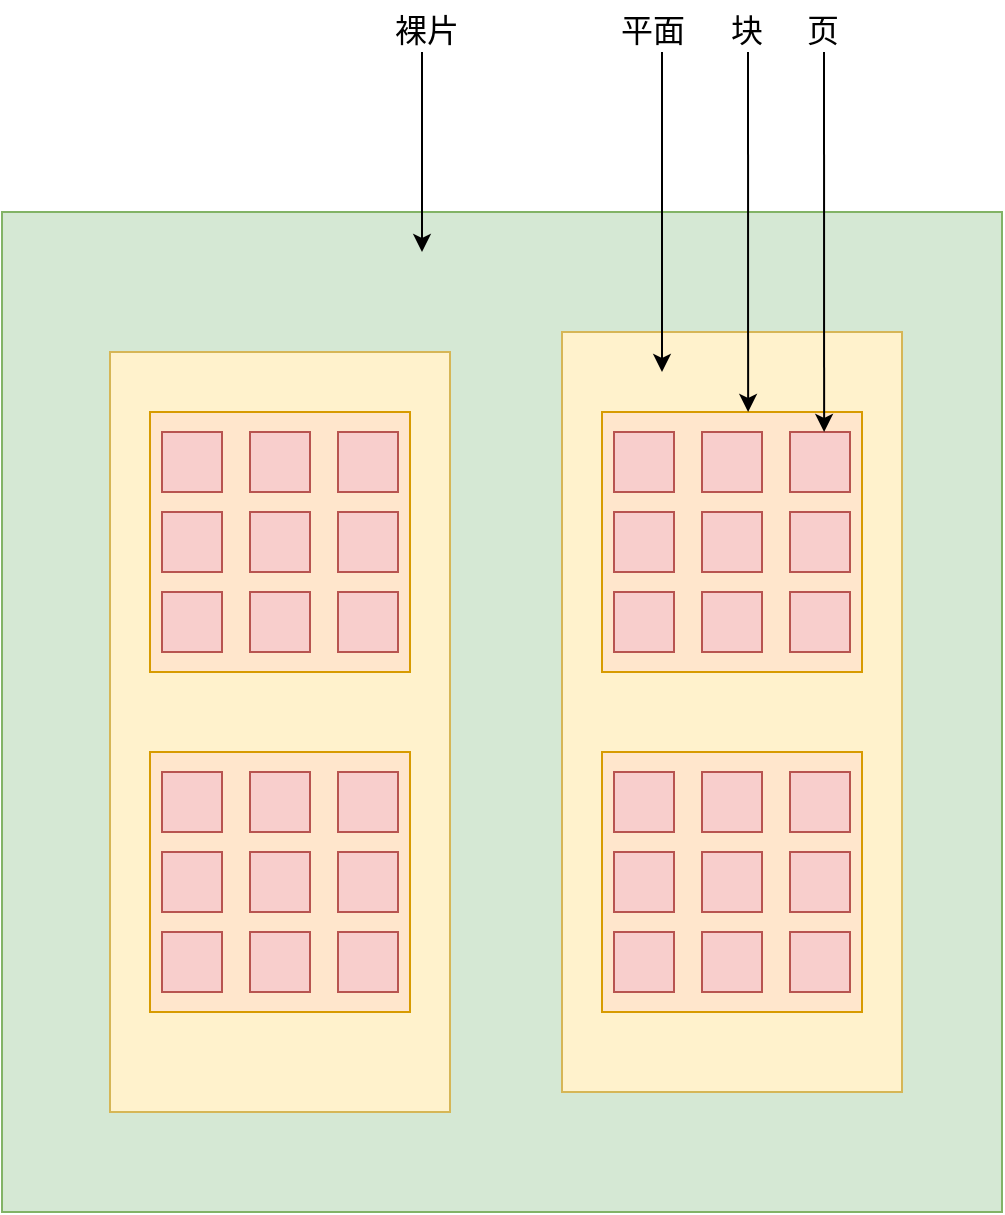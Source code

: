 <mxfile version="26.1.3">
  <diagram name="第 1 页" id="Sh6y62a-F3bQl_kos-TJ">
    <mxGraphModel dx="1434" dy="746" grid="1" gridSize="10" guides="1" tooltips="1" connect="1" arrows="1" fold="1" page="1" pageScale="1" pageWidth="827" pageHeight="1169" math="0" shadow="0">
      <root>
        <mxCell id="0" />
        <mxCell id="1" parent="0" />
        <mxCell id="22xPlW7fjowRlKvSKREV-1" value="" style="whiteSpace=wrap;html=1;aspect=fixed;fillColor=#d5e8d4;strokeColor=#82b366;fontSize=16;" vertex="1" parent="1">
          <mxGeometry x="260" y="160" width="500" height="500" as="geometry" />
        </mxCell>
        <mxCell id="22xPlW7fjowRlKvSKREV-2" value="" style="endArrow=classic;html=1;rounded=0;fontSize=16;" edge="1" parent="1">
          <mxGeometry width="50" height="50" relative="1" as="geometry">
            <mxPoint x="470" y="80" as="sourcePoint" />
            <mxPoint x="470" y="180" as="targetPoint" />
          </mxGeometry>
        </mxCell>
        <mxCell id="22xPlW7fjowRlKvSKREV-3" value="裸片" style="text;html=1;align=center;verticalAlign=middle;resizable=0;points=[];autosize=1;strokeColor=none;fillColor=none;fontSize=16;" vertex="1" parent="1">
          <mxGeometry x="442" y="54" width="60" height="30" as="geometry" />
        </mxCell>
        <mxCell id="22xPlW7fjowRlKvSKREV-4" value="" style="whiteSpace=wrap;html=1;fillColor=#fff2cc;strokeColor=#d6b656;fontSize=16;" vertex="1" parent="1">
          <mxGeometry x="314" y="230" width="170" height="380" as="geometry" />
        </mxCell>
        <mxCell id="22xPlW7fjowRlKvSKREV-5" value="" style="whiteSpace=wrap;html=1;fillColor=#fff2cc;strokeColor=#d6b656;fontSize=16;" vertex="1" parent="1">
          <mxGeometry x="540" y="220" width="170" height="380" as="geometry" />
        </mxCell>
        <mxCell id="22xPlW7fjowRlKvSKREV-6" value="" style="endArrow=classic;html=1;rounded=0;fontSize=16;" edge="1" parent="1">
          <mxGeometry width="50" height="50" relative="1" as="geometry">
            <mxPoint x="590" y="80" as="sourcePoint" />
            <mxPoint x="590" y="240" as="targetPoint" />
          </mxGeometry>
        </mxCell>
        <mxCell id="22xPlW7fjowRlKvSKREV-7" value="平面" style="text;html=1;align=center;verticalAlign=middle;resizable=0;points=[];autosize=1;strokeColor=none;fillColor=none;fontSize=16;" vertex="1" parent="1">
          <mxGeometry x="555" y="54" width="60" height="30" as="geometry" />
        </mxCell>
        <mxCell id="22xPlW7fjowRlKvSKREV-21" value="" style="group;fontSize=16;" vertex="1" connectable="0" parent="1">
          <mxGeometry x="334" y="260" width="130" height="130" as="geometry" />
        </mxCell>
        <mxCell id="22xPlW7fjowRlKvSKREV-8" value="" style="whiteSpace=wrap;html=1;aspect=fixed;fillColor=#ffe6cc;strokeColor=#d79b00;fontSize=16;" vertex="1" parent="22xPlW7fjowRlKvSKREV-21">
          <mxGeometry width="130" height="130" as="geometry" />
        </mxCell>
        <mxCell id="22xPlW7fjowRlKvSKREV-9" value="" style="whiteSpace=wrap;html=1;aspect=fixed;fillColor=#f8cecc;strokeColor=#b85450;fontSize=16;" vertex="1" parent="22xPlW7fjowRlKvSKREV-21">
          <mxGeometry x="6" y="10" width="30" height="30" as="geometry" />
        </mxCell>
        <mxCell id="22xPlW7fjowRlKvSKREV-10" value="" style="whiteSpace=wrap;html=1;aspect=fixed;fillColor=#f8cecc;strokeColor=#b85450;fontSize=16;" vertex="1" parent="22xPlW7fjowRlKvSKREV-21">
          <mxGeometry x="50" y="10" width="30" height="30" as="geometry" />
        </mxCell>
        <mxCell id="22xPlW7fjowRlKvSKREV-11" value="" style="whiteSpace=wrap;html=1;aspect=fixed;fillColor=#f8cecc;strokeColor=#b85450;fontSize=16;" vertex="1" parent="22xPlW7fjowRlKvSKREV-21">
          <mxGeometry x="94" y="10" width="30" height="30" as="geometry" />
        </mxCell>
        <mxCell id="22xPlW7fjowRlKvSKREV-13" value="" style="whiteSpace=wrap;html=1;aspect=fixed;fillColor=#f8cecc;strokeColor=#b85450;fontSize=16;" vertex="1" parent="22xPlW7fjowRlKvSKREV-21">
          <mxGeometry x="6" y="50" width="30" height="30" as="geometry" />
        </mxCell>
        <mxCell id="22xPlW7fjowRlKvSKREV-14" value="" style="whiteSpace=wrap;html=1;aspect=fixed;fillColor=#f8cecc;strokeColor=#b85450;fontSize=16;" vertex="1" parent="22xPlW7fjowRlKvSKREV-21">
          <mxGeometry x="6" y="90" width="30" height="30" as="geometry" />
        </mxCell>
        <mxCell id="22xPlW7fjowRlKvSKREV-15" value="" style="whiteSpace=wrap;html=1;aspect=fixed;fillColor=#f8cecc;strokeColor=#b85450;fontSize=16;" vertex="1" parent="22xPlW7fjowRlKvSKREV-21">
          <mxGeometry x="50" y="50" width="30" height="30" as="geometry" />
        </mxCell>
        <mxCell id="22xPlW7fjowRlKvSKREV-16" value="" style="whiteSpace=wrap;html=1;aspect=fixed;fillColor=#f8cecc;strokeColor=#b85450;fontSize=16;" vertex="1" parent="22xPlW7fjowRlKvSKREV-21">
          <mxGeometry x="50" y="90" width="30" height="30" as="geometry" />
        </mxCell>
        <mxCell id="22xPlW7fjowRlKvSKREV-17" value="" style="whiteSpace=wrap;html=1;aspect=fixed;fillColor=#f8cecc;strokeColor=#b85450;fontSize=16;" vertex="1" parent="22xPlW7fjowRlKvSKREV-21">
          <mxGeometry x="94" y="50" width="30" height="30" as="geometry" />
        </mxCell>
        <mxCell id="22xPlW7fjowRlKvSKREV-18" value="" style="whiteSpace=wrap;html=1;aspect=fixed;fillColor=#f8cecc;strokeColor=#b85450;fontSize=16;" vertex="1" parent="22xPlW7fjowRlKvSKREV-21">
          <mxGeometry x="94" y="90" width="30" height="30" as="geometry" />
        </mxCell>
        <mxCell id="22xPlW7fjowRlKvSKREV-22" value="" style="group;fontSize=16;" vertex="1" connectable="0" parent="1">
          <mxGeometry x="334" y="430" width="130" height="130" as="geometry" />
        </mxCell>
        <mxCell id="22xPlW7fjowRlKvSKREV-23" value="" style="whiteSpace=wrap;html=1;aspect=fixed;fillColor=#ffe6cc;strokeColor=#d79b00;fontSize=16;" vertex="1" parent="22xPlW7fjowRlKvSKREV-22">
          <mxGeometry width="130" height="130" as="geometry" />
        </mxCell>
        <mxCell id="22xPlW7fjowRlKvSKREV-24" value="" style="whiteSpace=wrap;html=1;aspect=fixed;fillColor=#f8cecc;strokeColor=#b85450;fontSize=16;" vertex="1" parent="22xPlW7fjowRlKvSKREV-22">
          <mxGeometry x="6" y="10" width="30" height="30" as="geometry" />
        </mxCell>
        <mxCell id="22xPlW7fjowRlKvSKREV-25" value="" style="whiteSpace=wrap;html=1;aspect=fixed;fillColor=#f8cecc;strokeColor=#b85450;fontSize=16;" vertex="1" parent="22xPlW7fjowRlKvSKREV-22">
          <mxGeometry x="50" y="10" width="30" height="30" as="geometry" />
        </mxCell>
        <mxCell id="22xPlW7fjowRlKvSKREV-26" value="" style="whiteSpace=wrap;html=1;aspect=fixed;fillColor=#f8cecc;strokeColor=#b85450;fontSize=16;" vertex="1" parent="22xPlW7fjowRlKvSKREV-22">
          <mxGeometry x="94" y="10" width="30" height="30" as="geometry" />
        </mxCell>
        <mxCell id="22xPlW7fjowRlKvSKREV-27" value="" style="whiteSpace=wrap;html=1;aspect=fixed;fillColor=#f8cecc;strokeColor=#b85450;fontSize=16;" vertex="1" parent="22xPlW7fjowRlKvSKREV-22">
          <mxGeometry x="6" y="50" width="30" height="30" as="geometry" />
        </mxCell>
        <mxCell id="22xPlW7fjowRlKvSKREV-28" value="" style="whiteSpace=wrap;html=1;aspect=fixed;fillColor=#f8cecc;strokeColor=#b85450;fontSize=16;" vertex="1" parent="22xPlW7fjowRlKvSKREV-22">
          <mxGeometry x="6" y="90" width="30" height="30" as="geometry" />
        </mxCell>
        <mxCell id="22xPlW7fjowRlKvSKREV-29" value="" style="whiteSpace=wrap;html=1;aspect=fixed;fillColor=#f8cecc;strokeColor=#b85450;fontSize=16;" vertex="1" parent="22xPlW7fjowRlKvSKREV-22">
          <mxGeometry x="50" y="50" width="30" height="30" as="geometry" />
        </mxCell>
        <mxCell id="22xPlW7fjowRlKvSKREV-30" value="" style="whiteSpace=wrap;html=1;aspect=fixed;fillColor=#f8cecc;strokeColor=#b85450;fontSize=16;" vertex="1" parent="22xPlW7fjowRlKvSKREV-22">
          <mxGeometry x="50" y="90" width="30" height="30" as="geometry" />
        </mxCell>
        <mxCell id="22xPlW7fjowRlKvSKREV-31" value="" style="whiteSpace=wrap;html=1;aspect=fixed;fillColor=#f8cecc;strokeColor=#b85450;fontSize=16;" vertex="1" parent="22xPlW7fjowRlKvSKREV-22">
          <mxGeometry x="94" y="50" width="30" height="30" as="geometry" />
        </mxCell>
        <mxCell id="22xPlW7fjowRlKvSKREV-32" value="" style="whiteSpace=wrap;html=1;aspect=fixed;fillColor=#f8cecc;strokeColor=#b85450;fontSize=16;" vertex="1" parent="22xPlW7fjowRlKvSKREV-22">
          <mxGeometry x="94" y="90" width="30" height="30" as="geometry" />
        </mxCell>
        <mxCell id="22xPlW7fjowRlKvSKREV-34" value="" style="group;fontSize=16;" vertex="1" connectable="0" parent="1">
          <mxGeometry x="560" y="260" width="130" height="130" as="geometry" />
        </mxCell>
        <mxCell id="22xPlW7fjowRlKvSKREV-35" value="" style="whiteSpace=wrap;html=1;aspect=fixed;fillColor=#ffe6cc;strokeColor=#d79b00;fontSize=16;" vertex="1" parent="22xPlW7fjowRlKvSKREV-34">
          <mxGeometry width="130" height="130" as="geometry" />
        </mxCell>
        <mxCell id="22xPlW7fjowRlKvSKREV-36" value="" style="whiteSpace=wrap;html=1;aspect=fixed;fillColor=#f8cecc;strokeColor=#b85450;fontSize=16;" vertex="1" parent="22xPlW7fjowRlKvSKREV-34">
          <mxGeometry x="6" y="10" width="30" height="30" as="geometry" />
        </mxCell>
        <mxCell id="22xPlW7fjowRlKvSKREV-37" value="" style="whiteSpace=wrap;html=1;aspect=fixed;fillColor=#f8cecc;strokeColor=#b85450;fontSize=16;" vertex="1" parent="22xPlW7fjowRlKvSKREV-34">
          <mxGeometry x="50" y="10" width="30" height="30" as="geometry" />
        </mxCell>
        <mxCell id="22xPlW7fjowRlKvSKREV-38" value="" style="whiteSpace=wrap;html=1;aspect=fixed;fillColor=#f8cecc;strokeColor=#b85450;fontSize=16;" vertex="1" parent="22xPlW7fjowRlKvSKREV-34">
          <mxGeometry x="94" y="10" width="30" height="30" as="geometry" />
        </mxCell>
        <mxCell id="22xPlW7fjowRlKvSKREV-39" value="" style="whiteSpace=wrap;html=1;aspect=fixed;fillColor=#f8cecc;strokeColor=#b85450;fontSize=16;" vertex="1" parent="22xPlW7fjowRlKvSKREV-34">
          <mxGeometry x="6" y="50" width="30" height="30" as="geometry" />
        </mxCell>
        <mxCell id="22xPlW7fjowRlKvSKREV-40" value="" style="whiteSpace=wrap;html=1;aspect=fixed;fillColor=#f8cecc;strokeColor=#b85450;fontSize=16;" vertex="1" parent="22xPlW7fjowRlKvSKREV-34">
          <mxGeometry x="6" y="90" width="30" height="30" as="geometry" />
        </mxCell>
        <mxCell id="22xPlW7fjowRlKvSKREV-41" value="" style="whiteSpace=wrap;html=1;aspect=fixed;fillColor=#f8cecc;strokeColor=#b85450;fontSize=16;" vertex="1" parent="22xPlW7fjowRlKvSKREV-34">
          <mxGeometry x="50" y="50" width="30" height="30" as="geometry" />
        </mxCell>
        <mxCell id="22xPlW7fjowRlKvSKREV-42" value="" style="whiteSpace=wrap;html=1;aspect=fixed;fillColor=#f8cecc;strokeColor=#b85450;fontSize=16;" vertex="1" parent="22xPlW7fjowRlKvSKREV-34">
          <mxGeometry x="50" y="90" width="30" height="30" as="geometry" />
        </mxCell>
        <mxCell id="22xPlW7fjowRlKvSKREV-43" value="" style="whiteSpace=wrap;html=1;aspect=fixed;fillColor=#f8cecc;strokeColor=#b85450;fontSize=16;" vertex="1" parent="22xPlW7fjowRlKvSKREV-34">
          <mxGeometry x="94" y="50" width="30" height="30" as="geometry" />
        </mxCell>
        <mxCell id="22xPlW7fjowRlKvSKREV-44" value="" style="whiteSpace=wrap;html=1;aspect=fixed;fillColor=#f8cecc;strokeColor=#b85450;fontSize=16;" vertex="1" parent="22xPlW7fjowRlKvSKREV-34">
          <mxGeometry x="94" y="90" width="30" height="30" as="geometry" />
        </mxCell>
        <mxCell id="22xPlW7fjowRlKvSKREV-45" value="" style="group;fontSize=16;" vertex="1" connectable="0" parent="1">
          <mxGeometry x="560" y="430" width="130" height="130" as="geometry" />
        </mxCell>
        <mxCell id="22xPlW7fjowRlKvSKREV-46" value="" style="whiteSpace=wrap;html=1;aspect=fixed;fillColor=#ffe6cc;strokeColor=#d79b00;fontSize=16;" vertex="1" parent="22xPlW7fjowRlKvSKREV-45">
          <mxGeometry width="130" height="130" as="geometry" />
        </mxCell>
        <mxCell id="22xPlW7fjowRlKvSKREV-47" value="" style="whiteSpace=wrap;html=1;aspect=fixed;fillColor=#f8cecc;strokeColor=#b85450;fontSize=16;" vertex="1" parent="22xPlW7fjowRlKvSKREV-45">
          <mxGeometry x="6" y="10" width="30" height="30" as="geometry" />
        </mxCell>
        <mxCell id="22xPlW7fjowRlKvSKREV-48" value="" style="whiteSpace=wrap;html=1;aspect=fixed;fillColor=#f8cecc;strokeColor=#b85450;fontSize=16;" vertex="1" parent="22xPlW7fjowRlKvSKREV-45">
          <mxGeometry x="50" y="10" width="30" height="30" as="geometry" />
        </mxCell>
        <mxCell id="22xPlW7fjowRlKvSKREV-49" value="" style="whiteSpace=wrap;html=1;aspect=fixed;fillColor=#f8cecc;strokeColor=#b85450;fontSize=16;" vertex="1" parent="22xPlW7fjowRlKvSKREV-45">
          <mxGeometry x="94" y="10" width="30" height="30" as="geometry" />
        </mxCell>
        <mxCell id="22xPlW7fjowRlKvSKREV-50" value="" style="whiteSpace=wrap;html=1;aspect=fixed;fillColor=#f8cecc;strokeColor=#b85450;fontSize=16;" vertex="1" parent="22xPlW7fjowRlKvSKREV-45">
          <mxGeometry x="6" y="50" width="30" height="30" as="geometry" />
        </mxCell>
        <mxCell id="22xPlW7fjowRlKvSKREV-51" value="" style="whiteSpace=wrap;html=1;aspect=fixed;fillColor=#f8cecc;strokeColor=#b85450;fontSize=16;" vertex="1" parent="22xPlW7fjowRlKvSKREV-45">
          <mxGeometry x="6" y="90" width="30" height="30" as="geometry" />
        </mxCell>
        <mxCell id="22xPlW7fjowRlKvSKREV-52" value="" style="whiteSpace=wrap;html=1;aspect=fixed;fillColor=#f8cecc;strokeColor=#b85450;fontSize=16;" vertex="1" parent="22xPlW7fjowRlKvSKREV-45">
          <mxGeometry x="50" y="50" width="30" height="30" as="geometry" />
        </mxCell>
        <mxCell id="22xPlW7fjowRlKvSKREV-53" value="" style="whiteSpace=wrap;html=1;aspect=fixed;fillColor=#f8cecc;strokeColor=#b85450;fontSize=16;" vertex="1" parent="22xPlW7fjowRlKvSKREV-45">
          <mxGeometry x="50" y="90" width="30" height="30" as="geometry" />
        </mxCell>
        <mxCell id="22xPlW7fjowRlKvSKREV-54" value="" style="whiteSpace=wrap;html=1;aspect=fixed;fillColor=#f8cecc;strokeColor=#b85450;fontSize=16;" vertex="1" parent="22xPlW7fjowRlKvSKREV-45">
          <mxGeometry x="94" y="50" width="30" height="30" as="geometry" />
        </mxCell>
        <mxCell id="22xPlW7fjowRlKvSKREV-55" value="" style="whiteSpace=wrap;html=1;aspect=fixed;fillColor=#f8cecc;strokeColor=#b85450;fontSize=16;" vertex="1" parent="22xPlW7fjowRlKvSKREV-45">
          <mxGeometry x="94" y="90" width="30" height="30" as="geometry" />
        </mxCell>
        <mxCell id="22xPlW7fjowRlKvSKREV-57" value="" style="endArrow=classic;html=1;rounded=0;entryX=0.562;entryY=0.023;entryDx=0;entryDy=0;entryPerimeter=0;fontSize=16;" edge="1" parent="1">
          <mxGeometry width="50" height="50" relative="1" as="geometry">
            <mxPoint x="633" y="80" as="sourcePoint" />
            <mxPoint x="633.06" y="259.99" as="targetPoint" />
          </mxGeometry>
        </mxCell>
        <mxCell id="22xPlW7fjowRlKvSKREV-58" value="块" style="text;html=1;align=center;verticalAlign=middle;resizable=0;points=[];autosize=1;strokeColor=none;fillColor=none;fontSize=16;" vertex="1" parent="1">
          <mxGeometry x="612" y="54" width="40" height="30" as="geometry" />
        </mxCell>
        <mxCell id="22xPlW7fjowRlKvSKREV-59" value="" style="endArrow=classic;html=1;rounded=0;entryX=0.562;entryY=0.023;entryDx=0;entryDy=0;entryPerimeter=0;fontSize=16;" edge="1" parent="1">
          <mxGeometry width="50" height="50" relative="1" as="geometry">
            <mxPoint x="671" y="80" as="sourcePoint" />
            <mxPoint x="671.06" y="269.99" as="targetPoint" />
          </mxGeometry>
        </mxCell>
        <mxCell id="22xPlW7fjowRlKvSKREV-60" value="页" style="text;html=1;align=center;verticalAlign=middle;resizable=0;points=[];autosize=1;strokeColor=none;fillColor=none;fontSize=16;" vertex="1" parent="1">
          <mxGeometry x="650" y="54" width="40" height="30" as="geometry" />
        </mxCell>
      </root>
    </mxGraphModel>
  </diagram>
</mxfile>
